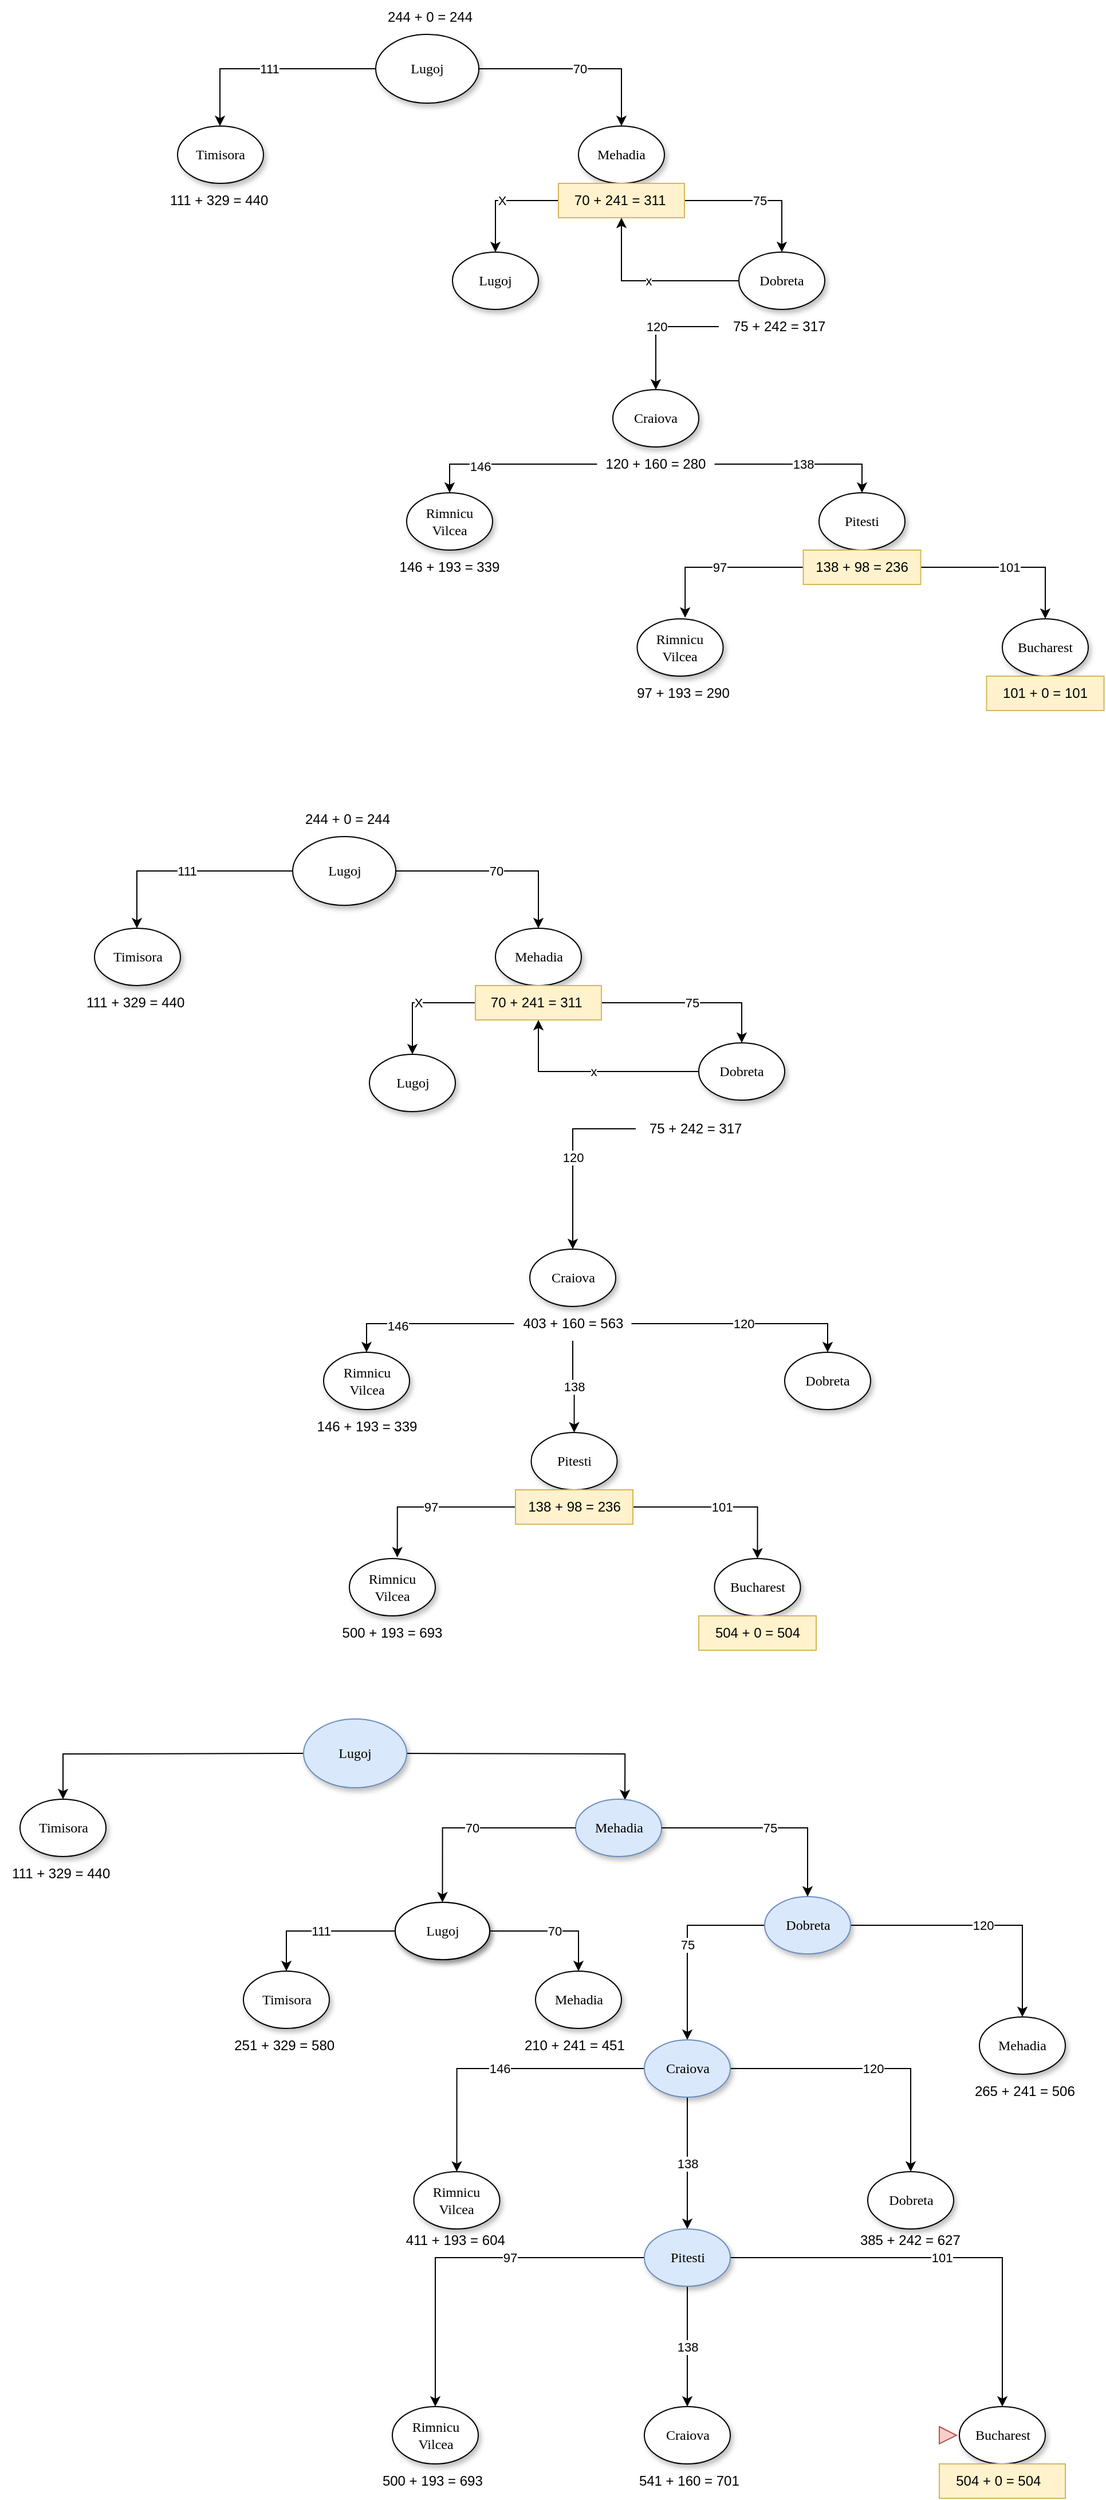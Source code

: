 <mxfile version="21.3.0" type="github">
  <diagram name="Page-1" id="42789a77-a242-8287-6e28-9cd8cfd52e62">
    <mxGraphModel dx="1143" dy="1520" grid="1" gridSize="10" guides="1" tooltips="1" connect="1" arrows="1" fold="1" page="1" pageScale="1" pageWidth="1100" pageHeight="850" background="none" math="0" shadow="0">
      <root>
        <mxCell id="0" />
        <mxCell id="1" parent="0" />
        <mxCell id="O-ry_Ej_ra9JanBjyChg-6" value="111" style="edgeStyle=orthogonalEdgeStyle;rounded=0;orthogonalLoop=1;jettySize=auto;html=1;" edge="1" parent="1" source="1ea317790d2ca983-1" target="1ea317790d2ca983-8">
          <mxGeometry relative="1" as="geometry">
            <Array as="points">
              <mxPoint x="367" y="-780" />
            </Array>
          </mxGeometry>
        </mxCell>
        <mxCell id="O-ry_Ej_ra9JanBjyChg-7" value="70" style="edgeStyle=orthogonalEdgeStyle;rounded=0;orthogonalLoop=1;jettySize=auto;html=1;" edge="1" parent="1" source="1ea317790d2ca983-1" target="O-ry_Ej_ra9JanBjyChg-4">
          <mxGeometry relative="1" as="geometry" />
        </mxCell>
        <mxCell id="1ea317790d2ca983-1" value="Lugoj" style="ellipse;whiteSpace=wrap;html=1;rounded=0;shadow=1;comic=0;labelBackgroundColor=none;strokeWidth=1;fontFamily=Verdana;fontSize=12;align=center;" parent="1" vertex="1">
          <mxGeometry x="503" y="-810" width="90" height="60" as="geometry" />
        </mxCell>
        <mxCell id="1ea317790d2ca983-8" value="Timisora" style="ellipse;whiteSpace=wrap;html=1;rounded=0;shadow=1;comic=0;labelBackgroundColor=none;strokeWidth=1;fontFamily=Verdana;fontSize=12;align=center;" parent="1" vertex="1">
          <mxGeometry x="330" y="-730" width="75" height="50" as="geometry" />
        </mxCell>
        <mxCell id="O-ry_Ej_ra9JanBjyChg-2" value="244 + 0 = 244" style="text;html=1;strokeColor=none;fillColor=none;align=center;verticalAlign=middle;whiteSpace=wrap;rounded=0;" vertex="1" parent="1">
          <mxGeometry x="503" y="-840" width="95" height="30" as="geometry" />
        </mxCell>
        <mxCell id="O-ry_Ej_ra9JanBjyChg-4" value="Mehadia" style="ellipse;whiteSpace=wrap;html=1;rounded=0;shadow=1;comic=0;labelBackgroundColor=none;strokeWidth=1;fontFamily=Verdana;fontSize=12;align=center;" vertex="1" parent="1">
          <mxGeometry x="680" y="-730" width="75" height="50" as="geometry" />
        </mxCell>
        <mxCell id="O-ry_Ej_ra9JanBjyChg-10" value="111 + 329 = 440&amp;nbsp;" style="text;html=1;align=center;verticalAlign=middle;whiteSpace=wrap;rounded=0;" vertex="1" parent="1">
          <mxGeometry x="312.5" y="-680" width="110" height="30" as="geometry" />
        </mxCell>
        <mxCell id="O-ry_Ej_ra9JanBjyChg-16" value="X" style="edgeStyle=orthogonalEdgeStyle;rounded=0;orthogonalLoop=1;jettySize=auto;html=1;entryX=0.5;entryY=0;entryDx=0;entryDy=0;" edge="1" parent="1" source="O-ry_Ej_ra9JanBjyChg-11" target="O-ry_Ej_ra9JanBjyChg-14">
          <mxGeometry relative="1" as="geometry" />
        </mxCell>
        <mxCell id="O-ry_Ej_ra9JanBjyChg-18" value="75" style="edgeStyle=orthogonalEdgeStyle;rounded=0;orthogonalLoop=1;jettySize=auto;html=1;" edge="1" parent="1" source="O-ry_Ej_ra9JanBjyChg-11" target="O-ry_Ej_ra9JanBjyChg-17">
          <mxGeometry relative="1" as="geometry" />
        </mxCell>
        <mxCell id="O-ry_Ej_ra9JanBjyChg-11" value="70 + 241 = 311&amp;nbsp;" style="text;html=1;strokeColor=#d6b656;fillColor=#fff2cc;align=center;verticalAlign=middle;whiteSpace=wrap;rounded=0;" vertex="1" parent="1">
          <mxGeometry x="662.5" y="-680" width="110" height="30" as="geometry" />
        </mxCell>
        <mxCell id="O-ry_Ej_ra9JanBjyChg-14" value="Lugoj" style="ellipse;whiteSpace=wrap;html=1;rounded=0;shadow=1;comic=0;labelBackgroundColor=none;strokeWidth=1;fontFamily=Verdana;fontSize=12;align=center;" vertex="1" parent="1">
          <mxGeometry x="570" y="-620" width="75" height="50" as="geometry" />
        </mxCell>
        <mxCell id="O-ry_Ej_ra9JanBjyChg-27" value="x" style="edgeStyle=orthogonalEdgeStyle;rounded=0;orthogonalLoop=1;jettySize=auto;html=1;entryX=0.5;entryY=1;entryDx=0;entryDy=0;" edge="1" parent="1" source="O-ry_Ej_ra9JanBjyChg-17" target="O-ry_Ej_ra9JanBjyChg-11">
          <mxGeometry relative="1" as="geometry" />
        </mxCell>
        <mxCell id="O-ry_Ej_ra9JanBjyChg-17" value="Dobreta" style="ellipse;whiteSpace=wrap;html=1;rounded=0;shadow=1;comic=0;labelBackgroundColor=none;strokeWidth=1;fontFamily=Verdana;fontSize=12;align=center;" vertex="1" parent="1">
          <mxGeometry x="820" y="-620" width="75" height="50" as="geometry" />
        </mxCell>
        <mxCell id="O-ry_Ej_ra9JanBjyChg-21" value="120" style="edgeStyle=orthogonalEdgeStyle;rounded=0;orthogonalLoop=1;jettySize=auto;html=1;entryX=0.5;entryY=0;entryDx=0;entryDy=0;" edge="1" parent="1" source="O-ry_Ej_ra9JanBjyChg-19" target="O-ry_Ej_ra9JanBjyChg-20">
          <mxGeometry relative="1" as="geometry" />
        </mxCell>
        <mxCell id="O-ry_Ej_ra9JanBjyChg-19" value="75 + 242 = 317&amp;nbsp;" style="text;html=1;align=center;verticalAlign=middle;whiteSpace=wrap;rounded=0;" vertex="1" parent="1">
          <mxGeometry x="802.5" y="-570" width="107.5" height="30" as="geometry" />
        </mxCell>
        <mxCell id="O-ry_Ej_ra9JanBjyChg-20" value="Craiova" style="ellipse;whiteSpace=wrap;html=1;rounded=0;shadow=1;comic=0;labelBackgroundColor=none;strokeWidth=1;fontFamily=Verdana;fontSize=12;align=center;" vertex="1" parent="1">
          <mxGeometry x="710" y="-500" width="75" height="50" as="geometry" />
        </mxCell>
        <mxCell id="O-ry_Ej_ra9JanBjyChg-25" style="edgeStyle=orthogonalEdgeStyle;rounded=0;orthogonalLoop=1;jettySize=auto;html=1;" edge="1" parent="1" source="O-ry_Ej_ra9JanBjyChg-22" target="O-ry_Ej_ra9JanBjyChg-23">
          <mxGeometry relative="1" as="geometry" />
        </mxCell>
        <mxCell id="O-ry_Ej_ra9JanBjyChg-29" value="146" style="edgeLabel;html=1;align=center;verticalAlign=middle;resizable=0;points=[];" vertex="1" connectable="0" parent="O-ry_Ej_ra9JanBjyChg-25">
          <mxGeometry x="0.334" y="2" relative="1" as="geometry">
            <mxPoint as="offset" />
          </mxGeometry>
        </mxCell>
        <mxCell id="O-ry_Ej_ra9JanBjyChg-26" value="138" style="edgeStyle=orthogonalEdgeStyle;rounded=0;orthogonalLoop=1;jettySize=auto;html=1;entryX=0.5;entryY=0;entryDx=0;entryDy=0;" edge="1" parent="1" source="O-ry_Ej_ra9JanBjyChg-22" target="O-ry_Ej_ra9JanBjyChg-24">
          <mxGeometry relative="1" as="geometry" />
        </mxCell>
        <mxCell id="O-ry_Ej_ra9JanBjyChg-22" value="120 + 160 = 280" style="text;html=1;strokeColor=none;fillColor=none;align=center;verticalAlign=middle;whiteSpace=wrap;rounded=0;" vertex="1" parent="1">
          <mxGeometry x="696.25" y="-450" width="102.5" height="30" as="geometry" />
        </mxCell>
        <mxCell id="O-ry_Ej_ra9JanBjyChg-23" value="Rimnicu Vilcea" style="ellipse;whiteSpace=wrap;html=1;rounded=0;shadow=1;comic=0;labelBackgroundColor=none;strokeWidth=1;fontFamily=Verdana;fontSize=12;align=center;" vertex="1" parent="1">
          <mxGeometry x="530" y="-410" width="75" height="50" as="geometry" />
        </mxCell>
        <mxCell id="O-ry_Ej_ra9JanBjyChg-24" value="Pitesti" style="ellipse;whiteSpace=wrap;html=1;rounded=0;shadow=1;comic=0;labelBackgroundColor=none;strokeWidth=1;fontFamily=Verdana;fontSize=12;align=center;" vertex="1" parent="1">
          <mxGeometry x="890" y="-410" width="75" height="50" as="geometry" />
        </mxCell>
        <mxCell id="O-ry_Ej_ra9JanBjyChg-28" value="146 + 193 = 339" style="text;html=1;strokeColor=none;fillColor=none;align=center;verticalAlign=middle;whiteSpace=wrap;rounded=0;" vertex="1" parent="1">
          <mxGeometry x="516.25" y="-360" width="102.5" height="30" as="geometry" />
        </mxCell>
        <mxCell id="O-ry_Ej_ra9JanBjyChg-33" value="97" style="edgeStyle=orthogonalEdgeStyle;rounded=0;orthogonalLoop=1;jettySize=auto;html=1;entryX=0.558;entryY=-0.02;entryDx=0;entryDy=0;entryPerimeter=0;" edge="1" parent="1" source="O-ry_Ej_ra9JanBjyChg-30" target="O-ry_Ej_ra9JanBjyChg-31">
          <mxGeometry relative="1" as="geometry" />
        </mxCell>
        <mxCell id="O-ry_Ej_ra9JanBjyChg-34" value="101" style="edgeStyle=orthogonalEdgeStyle;rounded=0;orthogonalLoop=1;jettySize=auto;html=1;entryX=0.5;entryY=0;entryDx=0;entryDy=0;" edge="1" parent="1" source="O-ry_Ej_ra9JanBjyChg-30" target="O-ry_Ej_ra9JanBjyChg-32">
          <mxGeometry relative="1" as="geometry" />
        </mxCell>
        <mxCell id="O-ry_Ej_ra9JanBjyChg-30" value="138 + 98 = 236" style="text;html=1;strokeColor=#d6b656;fillColor=#fff2cc;align=center;verticalAlign=middle;whiteSpace=wrap;rounded=0;" vertex="1" parent="1">
          <mxGeometry x="876.25" y="-360" width="102.5" height="30" as="geometry" />
        </mxCell>
        <mxCell id="O-ry_Ej_ra9JanBjyChg-31" value="Rimnicu Vilcea" style="ellipse;whiteSpace=wrap;html=1;rounded=0;shadow=1;comic=0;labelBackgroundColor=none;strokeWidth=1;fontFamily=Verdana;fontSize=12;align=center;" vertex="1" parent="1">
          <mxGeometry x="731.25" y="-300" width="75" height="50" as="geometry" />
        </mxCell>
        <mxCell id="O-ry_Ej_ra9JanBjyChg-32" value="Bucharest" style="ellipse;whiteSpace=wrap;html=1;rounded=0;shadow=1;comic=0;labelBackgroundColor=none;strokeWidth=1;fontFamily=Verdana;fontSize=12;align=center;" vertex="1" parent="1">
          <mxGeometry x="1050" y="-300" width="75" height="50" as="geometry" />
        </mxCell>
        <mxCell id="O-ry_Ej_ra9JanBjyChg-35" value="97 + 193 = 290" style="text;html=1;strokeColor=none;fillColor=none;align=center;verticalAlign=middle;whiteSpace=wrap;rounded=0;" vertex="1" parent="1">
          <mxGeometry x="720" y="-250" width="102.5" height="30" as="geometry" />
        </mxCell>
        <mxCell id="O-ry_Ej_ra9JanBjyChg-36" value="101 + 0 = 101" style="text;html=1;strokeColor=#d6b656;fillColor=#fff2cc;align=center;verticalAlign=middle;whiteSpace=wrap;rounded=0;" vertex="1" parent="1">
          <mxGeometry x="1036.25" y="-250" width="102.5" height="30" as="geometry" />
        </mxCell>
        <mxCell id="O-ry_Ej_ra9JanBjyChg-38" value="111" style="edgeStyle=orthogonalEdgeStyle;rounded=0;orthogonalLoop=1;jettySize=auto;html=1;" edge="1" parent="1" source="O-ry_Ej_ra9JanBjyChg-40" target="O-ry_Ej_ra9JanBjyChg-41">
          <mxGeometry relative="1" as="geometry">
            <Array as="points">
              <mxPoint x="294.5" y="-80" />
            </Array>
          </mxGeometry>
        </mxCell>
        <mxCell id="O-ry_Ej_ra9JanBjyChg-39" value="70" style="edgeStyle=orthogonalEdgeStyle;rounded=0;orthogonalLoop=1;jettySize=auto;html=1;" edge="1" parent="1" source="O-ry_Ej_ra9JanBjyChg-40" target="O-ry_Ej_ra9JanBjyChg-43">
          <mxGeometry relative="1" as="geometry" />
        </mxCell>
        <mxCell id="O-ry_Ej_ra9JanBjyChg-40" value="Lugoj" style="ellipse;whiteSpace=wrap;html=1;rounded=0;shadow=1;comic=0;labelBackgroundColor=none;strokeWidth=1;fontFamily=Verdana;fontSize=12;align=center;" vertex="1" parent="1">
          <mxGeometry x="430.5" y="-110" width="90" height="60" as="geometry" />
        </mxCell>
        <mxCell id="O-ry_Ej_ra9JanBjyChg-41" value="Timisora" style="ellipse;whiteSpace=wrap;html=1;rounded=0;shadow=1;comic=0;labelBackgroundColor=none;strokeWidth=1;fontFamily=Verdana;fontSize=12;align=center;" vertex="1" parent="1">
          <mxGeometry x="257.5" y="-30" width="75" height="50" as="geometry" />
        </mxCell>
        <mxCell id="O-ry_Ej_ra9JanBjyChg-42" value="244 + 0 = 244" style="text;html=1;strokeColor=none;fillColor=none;align=center;verticalAlign=middle;whiteSpace=wrap;rounded=0;" vertex="1" parent="1">
          <mxGeometry x="430.5" y="-140" width="95" height="30" as="geometry" />
        </mxCell>
        <mxCell id="O-ry_Ej_ra9JanBjyChg-43" value="Mehadia" style="ellipse;whiteSpace=wrap;html=1;rounded=0;shadow=1;comic=0;labelBackgroundColor=none;strokeWidth=1;fontFamily=Verdana;fontSize=12;align=center;" vertex="1" parent="1">
          <mxGeometry x="607.5" y="-30" width="75" height="50" as="geometry" />
        </mxCell>
        <mxCell id="O-ry_Ej_ra9JanBjyChg-44" value="111 + 329 = 440&amp;nbsp;" style="text;html=1;align=center;verticalAlign=middle;whiteSpace=wrap;rounded=0;" vertex="1" parent="1">
          <mxGeometry x="240" y="20" width="110" height="30" as="geometry" />
        </mxCell>
        <mxCell id="O-ry_Ej_ra9JanBjyChg-45" value="X" style="edgeStyle=orthogonalEdgeStyle;rounded=0;orthogonalLoop=1;jettySize=auto;html=1;entryX=0.5;entryY=0;entryDx=0;entryDy=0;" edge="1" parent="1" source="O-ry_Ej_ra9JanBjyChg-47" target="O-ry_Ej_ra9JanBjyChg-48">
          <mxGeometry relative="1" as="geometry" />
        </mxCell>
        <mxCell id="O-ry_Ej_ra9JanBjyChg-46" value="75" style="edgeStyle=orthogonalEdgeStyle;rounded=0;orthogonalLoop=1;jettySize=auto;html=1;" edge="1" parent="1" source="O-ry_Ej_ra9JanBjyChg-47" target="O-ry_Ej_ra9JanBjyChg-50">
          <mxGeometry relative="1" as="geometry" />
        </mxCell>
        <mxCell id="O-ry_Ej_ra9JanBjyChg-47" value="70 + 241 = 311&amp;nbsp;" style="text;html=1;strokeColor=#d6b656;fillColor=#fff2cc;align=center;verticalAlign=middle;whiteSpace=wrap;rounded=0;" vertex="1" parent="1">
          <mxGeometry x="590" y="20" width="110" height="30" as="geometry" />
        </mxCell>
        <mxCell id="O-ry_Ej_ra9JanBjyChg-48" value="Lugoj" style="ellipse;whiteSpace=wrap;html=1;rounded=0;shadow=1;comic=0;labelBackgroundColor=none;strokeWidth=1;fontFamily=Verdana;fontSize=12;align=center;" vertex="1" parent="1">
          <mxGeometry x="497.5" y="80" width="75" height="50" as="geometry" />
        </mxCell>
        <mxCell id="O-ry_Ej_ra9JanBjyChg-49" value="x" style="edgeStyle=orthogonalEdgeStyle;rounded=0;orthogonalLoop=1;jettySize=auto;html=1;entryX=0.5;entryY=1;entryDx=0;entryDy=0;" edge="1" parent="1" source="O-ry_Ej_ra9JanBjyChg-50" target="O-ry_Ej_ra9JanBjyChg-47">
          <mxGeometry relative="1" as="geometry" />
        </mxCell>
        <mxCell id="O-ry_Ej_ra9JanBjyChg-50" value="Dobreta" style="ellipse;whiteSpace=wrap;html=1;rounded=0;shadow=1;comic=0;labelBackgroundColor=none;strokeWidth=1;fontFamily=Verdana;fontSize=12;align=center;" vertex="1" parent="1">
          <mxGeometry x="785" y="70" width="75" height="50" as="geometry" />
        </mxCell>
        <mxCell id="O-ry_Ej_ra9JanBjyChg-51" value="120" style="edgeStyle=orthogonalEdgeStyle;rounded=0;orthogonalLoop=1;jettySize=auto;html=1;entryX=0.5;entryY=0;entryDx=0;entryDy=0;" edge="1" parent="1" source="O-ry_Ej_ra9JanBjyChg-52" target="O-ry_Ej_ra9JanBjyChg-53">
          <mxGeometry relative="1" as="geometry" />
        </mxCell>
        <mxCell id="O-ry_Ej_ra9JanBjyChg-52" value="75 + 242 = 317&amp;nbsp;" style="text;html=1;align=center;verticalAlign=middle;whiteSpace=wrap;rounded=0;" vertex="1" parent="1">
          <mxGeometry x="730" y="130" width="107.5" height="30" as="geometry" />
        </mxCell>
        <mxCell id="O-ry_Ej_ra9JanBjyChg-53" value="Craiova" style="ellipse;whiteSpace=wrap;html=1;rounded=0;shadow=1;comic=0;labelBackgroundColor=none;strokeWidth=1;fontFamily=Verdana;fontSize=12;align=center;" vertex="1" parent="1">
          <mxGeometry x="637.5" y="250" width="75" height="50" as="geometry" />
        </mxCell>
        <mxCell id="O-ry_Ej_ra9JanBjyChg-54" style="edgeStyle=orthogonalEdgeStyle;rounded=0;orthogonalLoop=1;jettySize=auto;html=1;" edge="1" parent="1" source="O-ry_Ej_ra9JanBjyChg-57" target="O-ry_Ej_ra9JanBjyChg-58">
          <mxGeometry relative="1" as="geometry" />
        </mxCell>
        <mxCell id="O-ry_Ej_ra9JanBjyChg-55" value="146" style="edgeLabel;html=1;align=center;verticalAlign=middle;resizable=0;points=[];" vertex="1" connectable="0" parent="O-ry_Ej_ra9JanBjyChg-54">
          <mxGeometry x="0.334" y="2" relative="1" as="geometry">
            <mxPoint as="offset" />
          </mxGeometry>
        </mxCell>
        <mxCell id="O-ry_Ej_ra9JanBjyChg-56" value="138" style="edgeStyle=orthogonalEdgeStyle;rounded=0;orthogonalLoop=1;jettySize=auto;html=1;entryX=0.5;entryY=0;entryDx=0;entryDy=0;exitX=0.5;exitY=1;exitDx=0;exitDy=0;" edge="1" parent="1" source="O-ry_Ej_ra9JanBjyChg-57" target="O-ry_Ej_ra9JanBjyChg-59">
          <mxGeometry relative="1" as="geometry" />
        </mxCell>
        <mxCell id="O-ry_Ej_ra9JanBjyChg-69" value="120" style="edgeStyle=orthogonalEdgeStyle;rounded=0;orthogonalLoop=1;jettySize=auto;html=1;entryX=0.5;entryY=0;entryDx=0;entryDy=0;" edge="1" parent="1" source="O-ry_Ej_ra9JanBjyChg-57" target="O-ry_Ej_ra9JanBjyChg-68">
          <mxGeometry relative="1" as="geometry" />
        </mxCell>
        <mxCell id="O-ry_Ej_ra9JanBjyChg-57" value="403 + 160 = 563" style="text;html=1;strokeColor=none;fillColor=none;align=center;verticalAlign=middle;whiteSpace=wrap;rounded=0;" vertex="1" parent="1">
          <mxGeometry x="623.75" y="300" width="102.5" height="30" as="geometry" />
        </mxCell>
        <mxCell id="O-ry_Ej_ra9JanBjyChg-58" value="Rimnicu Vilcea" style="ellipse;whiteSpace=wrap;html=1;rounded=0;shadow=1;comic=0;labelBackgroundColor=none;strokeWidth=1;fontFamily=Verdana;fontSize=12;align=center;" vertex="1" parent="1">
          <mxGeometry x="457.5" y="340" width="75" height="50" as="geometry" />
        </mxCell>
        <mxCell id="O-ry_Ej_ra9JanBjyChg-59" value="Pitesti" style="ellipse;whiteSpace=wrap;html=1;rounded=0;shadow=1;comic=0;labelBackgroundColor=none;strokeWidth=1;fontFamily=Verdana;fontSize=12;align=center;" vertex="1" parent="1">
          <mxGeometry x="638.75" y="410" width="75" height="50" as="geometry" />
        </mxCell>
        <mxCell id="O-ry_Ej_ra9JanBjyChg-60" value="146 + 193 = 339" style="text;html=1;strokeColor=none;fillColor=none;align=center;verticalAlign=middle;whiteSpace=wrap;rounded=0;" vertex="1" parent="1">
          <mxGeometry x="443.75" y="390" width="102.5" height="30" as="geometry" />
        </mxCell>
        <mxCell id="O-ry_Ej_ra9JanBjyChg-61" value="97" style="edgeStyle=orthogonalEdgeStyle;rounded=0;orthogonalLoop=1;jettySize=auto;html=1;entryX=0.558;entryY=-0.02;entryDx=0;entryDy=0;entryPerimeter=0;" edge="1" parent="1" source="O-ry_Ej_ra9JanBjyChg-63" target="O-ry_Ej_ra9JanBjyChg-64">
          <mxGeometry x="0.005" relative="1" as="geometry">
            <mxPoint as="offset" />
          </mxGeometry>
        </mxCell>
        <mxCell id="O-ry_Ej_ra9JanBjyChg-62" value="101" style="edgeStyle=orthogonalEdgeStyle;rounded=0;orthogonalLoop=1;jettySize=auto;html=1;entryX=0.5;entryY=0;entryDx=0;entryDy=0;" edge="1" parent="1" source="O-ry_Ej_ra9JanBjyChg-63" target="O-ry_Ej_ra9JanBjyChg-65">
          <mxGeometry relative="1" as="geometry" />
        </mxCell>
        <mxCell id="O-ry_Ej_ra9JanBjyChg-63" value="138 + 98 = 236" style="text;html=1;strokeColor=#d6b656;fillColor=#fff2cc;align=center;verticalAlign=middle;whiteSpace=wrap;rounded=0;" vertex="1" parent="1">
          <mxGeometry x="625" y="460" width="102.5" height="30" as="geometry" />
        </mxCell>
        <mxCell id="O-ry_Ej_ra9JanBjyChg-64" value="Rimnicu Vilcea" style="ellipse;whiteSpace=wrap;html=1;rounded=0;shadow=1;comic=0;labelBackgroundColor=none;strokeWidth=1;fontFamily=Verdana;fontSize=12;align=center;" vertex="1" parent="1">
          <mxGeometry x="480" y="520" width="75" height="50" as="geometry" />
        </mxCell>
        <mxCell id="O-ry_Ej_ra9JanBjyChg-65" value="Bucharest" style="ellipse;whiteSpace=wrap;html=1;rounded=0;shadow=1;comic=0;labelBackgroundColor=none;strokeWidth=1;fontFamily=Verdana;fontSize=12;align=center;" vertex="1" parent="1">
          <mxGeometry x="798.75" y="520" width="75" height="50" as="geometry" />
        </mxCell>
        <mxCell id="O-ry_Ej_ra9JanBjyChg-66" value="500 + 193 = 693" style="text;html=1;strokeColor=none;fillColor=none;align=center;verticalAlign=middle;whiteSpace=wrap;rounded=0;" vertex="1" parent="1">
          <mxGeometry x="466.25" y="570" width="102.5" height="30" as="geometry" />
        </mxCell>
        <mxCell id="O-ry_Ej_ra9JanBjyChg-67" value="504 + 0 = 504" style="text;html=1;strokeColor=#d6b656;fillColor=#fff2cc;align=center;verticalAlign=middle;whiteSpace=wrap;rounded=0;" vertex="1" parent="1">
          <mxGeometry x="785" y="570" width="102.5" height="30" as="geometry" />
        </mxCell>
        <mxCell id="O-ry_Ej_ra9JanBjyChg-68" value="Dobreta" style="ellipse;whiteSpace=wrap;html=1;rounded=0;shadow=1;comic=0;labelBackgroundColor=none;strokeWidth=1;fontFamily=Verdana;fontSize=12;align=center;" vertex="1" parent="1">
          <mxGeometry x="860" y="340" width="75" height="50" as="geometry" />
        </mxCell>
        <mxCell id="O-ry_Ej_ra9JanBjyChg-70" style="edgeStyle=orthogonalEdgeStyle;rounded=0;orthogonalLoop=1;jettySize=auto;html=1;entryX=0.574;entryY=0.014;entryDx=0;entryDy=0;entryPerimeter=0;exitX=1;exitY=0.5;exitDx=0;exitDy=0;" edge="1" parent="1" target="O-ry_Ej_ra9JanBjyChg-72">
          <mxGeometry relative="1" as="geometry">
            <mxPoint x="525.5" y="690" as="sourcePoint" />
          </mxGeometry>
        </mxCell>
        <mxCell id="O-ry_Ej_ra9JanBjyChg-71" style="edgeStyle=orthogonalEdgeStyle;rounded=0;orthogonalLoop=1;jettySize=auto;html=1;entryX=0.5;entryY=0;entryDx=0;entryDy=0;" edge="1" parent="1" target="O-ry_Ej_ra9JanBjyChg-73">
          <mxGeometry relative="1" as="geometry">
            <mxPoint x="442.5" y="690" as="sourcePoint" />
          </mxGeometry>
        </mxCell>
        <mxCell id="O-ry_Ej_ra9JanBjyChg-72" value="Mehadia" style="ellipse;whiteSpace=wrap;html=1;rounded=0;shadow=1;comic=0;labelBackgroundColor=none;strokeWidth=1;fontFamily=Verdana;fontSize=12;align=center;fillColor=#dae8fc;strokeColor=#6c8ebf;" vertex="1" parent="1">
          <mxGeometry x="677.5" y="730" width="75" height="50" as="geometry" />
        </mxCell>
        <mxCell id="O-ry_Ej_ra9JanBjyChg-73" value="Timisora" style="ellipse;whiteSpace=wrap;html=1;rounded=0;shadow=1;comic=0;labelBackgroundColor=none;strokeWidth=1;fontFamily=Verdana;fontSize=12;align=center;" vertex="1" parent="1">
          <mxGeometry x="192.5" y="730" width="75" height="50" as="geometry" />
        </mxCell>
        <mxCell id="O-ry_Ej_ra9JanBjyChg-74" value="Lugoj" style="ellipse;whiteSpace=wrap;html=1;rounded=0;shadow=1;comic=0;labelBackgroundColor=none;strokeWidth=1;fontFamily=Verdana;fontSize=12;align=center;" vertex="1" parent="1">
          <mxGeometry x="520" y="820" width="82.5" height="50" as="geometry" />
        </mxCell>
        <mxCell id="O-ry_Ej_ra9JanBjyChg-75" value="75" style="edgeStyle=orthogonalEdgeStyle;rounded=0;orthogonalLoop=1;jettySize=auto;html=1;entryX=0.5;entryY=0;entryDx=0;entryDy=0;" edge="1" parent="1" source="O-ry_Ej_ra9JanBjyChg-77" target="O-ry_Ej_ra9JanBjyChg-89">
          <mxGeometry relative="1" as="geometry" />
        </mxCell>
        <mxCell id="O-ry_Ej_ra9JanBjyChg-76" value="120" style="edgeStyle=orthogonalEdgeStyle;rounded=0;orthogonalLoop=1;jettySize=auto;html=1;entryX=0.5;entryY=0;entryDx=0;entryDy=0;" edge="1" parent="1" source="O-ry_Ej_ra9JanBjyChg-77" target="O-ry_Ej_ra9JanBjyChg-90">
          <mxGeometry relative="1" as="geometry" />
        </mxCell>
        <mxCell id="O-ry_Ej_ra9JanBjyChg-77" value="Dobreta" style="ellipse;whiteSpace=wrap;html=1;rounded=0;shadow=1;comic=0;labelBackgroundColor=none;strokeWidth=1;fontFamily=Verdana;fontSize=12;align=center;fillColor=#dae8fc;strokeColor=#6c8ebf;" vertex="1" parent="1">
          <mxGeometry x="842.5" y="815" width="75" height="50" as="geometry" />
        </mxCell>
        <mxCell id="O-ry_Ej_ra9JanBjyChg-78" value="70" style="edgeStyle=orthogonalEdgeStyle;rounded=0;orthogonalLoop=1;jettySize=auto;html=1;entryX=0.5;entryY=0;entryDx=0;entryDy=0;" edge="1" parent="1" source="O-ry_Ej_ra9JanBjyChg-72" target="O-ry_Ej_ra9JanBjyChg-74">
          <mxGeometry relative="1" as="geometry" />
        </mxCell>
        <mxCell id="O-ry_Ej_ra9JanBjyChg-79" value="75" style="edgeStyle=orthogonalEdgeStyle;rounded=0;orthogonalLoop=1;jettySize=auto;html=1;entryX=0.5;entryY=0;entryDx=0;entryDy=0;" edge="1" parent="1" source="O-ry_Ej_ra9JanBjyChg-72" target="O-ry_Ej_ra9JanBjyChg-77">
          <mxGeometry relative="1" as="geometry" />
        </mxCell>
        <mxCell id="O-ry_Ej_ra9JanBjyChg-80" value="111" style="edgeStyle=orthogonalEdgeStyle;rounded=0;orthogonalLoop=1;jettySize=auto;html=1;entryX=0.5;entryY=0;entryDx=0;entryDy=0;" edge="1" parent="1" source="O-ry_Ej_ra9JanBjyChg-82" target="O-ry_Ej_ra9JanBjyChg-84">
          <mxGeometry relative="1" as="geometry" />
        </mxCell>
        <mxCell id="O-ry_Ej_ra9JanBjyChg-81" value="70" style="edgeStyle=orthogonalEdgeStyle;rounded=0;orthogonalLoop=1;jettySize=auto;html=1;entryX=0.5;entryY=0;entryDx=0;entryDy=0;" edge="1" parent="1" source="O-ry_Ej_ra9JanBjyChg-82" target="O-ry_Ej_ra9JanBjyChg-85">
          <mxGeometry relative="1" as="geometry" />
        </mxCell>
        <mxCell id="O-ry_Ej_ra9JanBjyChg-82" value="Lugoj" style="ellipse;whiteSpace=wrap;html=1;rounded=0;shadow=1;comic=0;labelBackgroundColor=none;strokeWidth=1;fontFamily=Verdana;fontSize=12;align=center;" vertex="1" parent="1">
          <mxGeometry x="520" y="820" width="82.5" height="50" as="geometry" />
        </mxCell>
        <mxCell id="O-ry_Ej_ra9JanBjyChg-83" value="Lugoj" style="ellipse;whiteSpace=wrap;html=1;rounded=0;shadow=1;comic=0;labelBackgroundColor=none;strokeWidth=1;fontFamily=Verdana;fontSize=12;align=center;fillColor=#dae8fc;strokeColor=#6c8ebf;" vertex="1" parent="1">
          <mxGeometry x="440" y="660" width="90" height="60" as="geometry" />
        </mxCell>
        <mxCell id="O-ry_Ej_ra9JanBjyChg-84" value="Timisora" style="ellipse;whiteSpace=wrap;html=1;rounded=0;shadow=1;comic=0;labelBackgroundColor=none;strokeWidth=1;fontFamily=Verdana;fontSize=12;align=center;" vertex="1" parent="1">
          <mxGeometry x="387.5" y="880" width="75" height="50" as="geometry" />
        </mxCell>
        <mxCell id="O-ry_Ej_ra9JanBjyChg-85" value="Mehadia" style="ellipse;whiteSpace=wrap;html=1;rounded=0;shadow=1;comic=0;labelBackgroundColor=none;strokeWidth=1;fontFamily=Verdana;fontSize=12;align=center;" vertex="1" parent="1">
          <mxGeometry x="642.5" y="880" width="75" height="50" as="geometry" />
        </mxCell>
        <mxCell id="O-ry_Ej_ra9JanBjyChg-86" value="120" style="edgeStyle=orthogonalEdgeStyle;rounded=0;orthogonalLoop=1;jettySize=auto;html=1;" edge="1" parent="1" source="O-ry_Ej_ra9JanBjyChg-89" target="O-ry_Ej_ra9JanBjyChg-96">
          <mxGeometry relative="1" as="geometry" />
        </mxCell>
        <mxCell id="O-ry_Ej_ra9JanBjyChg-87" value="138" style="edgeStyle=orthogonalEdgeStyle;rounded=0;orthogonalLoop=1;jettySize=auto;html=1;" edge="1" parent="1" source="O-ry_Ej_ra9JanBjyChg-89" target="O-ry_Ej_ra9JanBjyChg-95">
          <mxGeometry relative="1" as="geometry" />
        </mxCell>
        <mxCell id="O-ry_Ej_ra9JanBjyChg-88" value="146" style="edgeStyle=orthogonalEdgeStyle;rounded=0;orthogonalLoop=1;jettySize=auto;html=1;entryX=0.5;entryY=0;entryDx=0;entryDy=0;" edge="1" parent="1" source="O-ry_Ej_ra9JanBjyChg-89" target="O-ry_Ej_ra9JanBjyChg-91">
          <mxGeometry relative="1" as="geometry" />
        </mxCell>
        <mxCell id="O-ry_Ej_ra9JanBjyChg-89" value="Craiova" style="ellipse;whiteSpace=wrap;html=1;rounded=0;shadow=1;comic=0;labelBackgroundColor=none;strokeWidth=1;fontFamily=Verdana;fontSize=12;align=center;fillColor=#dae8fc;strokeColor=#6c8ebf;" vertex="1" parent="1">
          <mxGeometry x="737.5" y="940" width="75" height="50" as="geometry" />
        </mxCell>
        <mxCell id="O-ry_Ej_ra9JanBjyChg-90" value="Mehadia" style="ellipse;whiteSpace=wrap;html=1;rounded=0;shadow=1;comic=0;labelBackgroundColor=none;strokeWidth=1;fontFamily=Verdana;fontSize=12;align=center;" vertex="1" parent="1">
          <mxGeometry x="1030" y="920" width="75" height="50" as="geometry" />
        </mxCell>
        <mxCell id="O-ry_Ej_ra9JanBjyChg-91" value="Rimnicu Vilcea" style="ellipse;whiteSpace=wrap;html=1;rounded=0;shadow=1;comic=0;labelBackgroundColor=none;strokeWidth=1;fontFamily=Verdana;fontSize=12;align=center;" vertex="1" parent="1">
          <mxGeometry x="536.25" y="1055" width="75" height="50" as="geometry" />
        </mxCell>
        <mxCell id="O-ry_Ej_ra9JanBjyChg-92" value="138" style="edgeStyle=orthogonalEdgeStyle;rounded=0;orthogonalLoop=1;jettySize=auto;html=1;entryX=0.5;entryY=0;entryDx=0;entryDy=0;" edge="1" parent="1" source="O-ry_Ej_ra9JanBjyChg-95" target="O-ry_Ej_ra9JanBjyChg-98">
          <mxGeometry relative="1" as="geometry" />
        </mxCell>
        <mxCell id="O-ry_Ej_ra9JanBjyChg-93" value="101" style="edgeStyle=orthogonalEdgeStyle;rounded=0;orthogonalLoop=1;jettySize=auto;html=1;entryX=0.5;entryY=0;entryDx=0;entryDy=0;" edge="1" parent="1" source="O-ry_Ej_ra9JanBjyChg-95" target="O-ry_Ej_ra9JanBjyChg-99">
          <mxGeometry relative="1" as="geometry" />
        </mxCell>
        <mxCell id="O-ry_Ej_ra9JanBjyChg-94" value="97" style="edgeStyle=orthogonalEdgeStyle;rounded=0;orthogonalLoop=1;jettySize=auto;html=1;entryX=0.5;entryY=0;entryDx=0;entryDy=0;" edge="1" parent="1" source="O-ry_Ej_ra9JanBjyChg-95" target="O-ry_Ej_ra9JanBjyChg-97">
          <mxGeometry x="-0.248" relative="1" as="geometry">
            <mxPoint as="offset" />
          </mxGeometry>
        </mxCell>
        <mxCell id="O-ry_Ej_ra9JanBjyChg-95" value="Pitesti" style="ellipse;whiteSpace=wrap;html=1;rounded=0;shadow=1;comic=0;labelBackgroundColor=none;strokeWidth=1;fontFamily=Verdana;fontSize=12;align=center;fillColor=#dae8fc;strokeColor=#6c8ebf;" vertex="1" parent="1">
          <mxGeometry x="737.5" y="1105" width="75" height="50" as="geometry" />
        </mxCell>
        <mxCell id="O-ry_Ej_ra9JanBjyChg-96" value="Dobreta" style="ellipse;whiteSpace=wrap;html=1;rounded=0;shadow=1;comic=0;labelBackgroundColor=none;strokeWidth=1;fontFamily=Verdana;fontSize=12;align=center;" vertex="1" parent="1">
          <mxGeometry x="932.5" y="1055" width="75" height="50" as="geometry" />
        </mxCell>
        <mxCell id="O-ry_Ej_ra9JanBjyChg-97" value="Rimnicu Vilcea" style="ellipse;whiteSpace=wrap;html=1;rounded=0;shadow=1;comic=0;labelBackgroundColor=none;strokeWidth=1;fontFamily=Verdana;fontSize=12;align=center;" vertex="1" parent="1">
          <mxGeometry x="517.5" y="1260" width="75" height="50" as="geometry" />
        </mxCell>
        <mxCell id="O-ry_Ej_ra9JanBjyChg-98" value="Craiova" style="ellipse;whiteSpace=wrap;html=1;rounded=0;shadow=1;comic=0;labelBackgroundColor=none;strokeWidth=1;fontFamily=Verdana;fontSize=12;align=center;" vertex="1" parent="1">
          <mxGeometry x="737.5" y="1260" width="75" height="50" as="geometry" />
        </mxCell>
        <mxCell id="O-ry_Ej_ra9JanBjyChg-99" value="Bucharest" style="ellipse;whiteSpace=wrap;html=1;rounded=0;shadow=1;comic=0;labelBackgroundColor=none;strokeWidth=1;fontFamily=Verdana;fontSize=12;align=center;" vertex="1" parent="1">
          <mxGeometry x="1012.5" y="1260" width="75" height="50" as="geometry" />
        </mxCell>
        <mxCell id="O-ry_Ej_ra9JanBjyChg-100" value="500 + 193 = 693&amp;nbsp;&amp;nbsp;" style="text;html=1;align=center;verticalAlign=middle;whiteSpace=wrap;rounded=0;" vertex="1" parent="1">
          <mxGeometry x="501.25" y="1310" width="110" height="30" as="geometry" />
        </mxCell>
        <mxCell id="O-ry_Ej_ra9JanBjyChg-101" value="541 + 160 = 701&amp;nbsp;&amp;nbsp;" style="text;html=1;align=center;verticalAlign=middle;whiteSpace=wrap;rounded=0;" vertex="1" parent="1">
          <mxGeometry x="725" y="1310" width="110" height="30" as="geometry" />
        </mxCell>
        <mxCell id="O-ry_Ej_ra9JanBjyChg-102" value="504 + 0 = 504&amp;nbsp;&amp;nbsp;" style="text;html=1;align=center;verticalAlign=middle;whiteSpace=wrap;rounded=0;fillColor=#fff2cc;strokeColor=#d6b656;" vertex="1" parent="1">
          <mxGeometry x="995" y="1310" width="110" height="30" as="geometry" />
        </mxCell>
        <mxCell id="O-ry_Ej_ra9JanBjyChg-103" value="" style="triangle;whiteSpace=wrap;html=1;fillColor=#f8cecc;strokeColor=#b85450;" vertex="1" parent="1">
          <mxGeometry x="995" y="1277.5" width="15" height="15" as="geometry" />
        </mxCell>
        <mxCell id="O-ry_Ej_ra9JanBjyChg-104" value="111 + 329 = 440&amp;nbsp;" style="text;html=1;align=center;verticalAlign=middle;whiteSpace=wrap;rounded=0;" vertex="1" parent="1">
          <mxGeometry x="175" y="780" width="110" height="30" as="geometry" />
        </mxCell>
        <mxCell id="O-ry_Ej_ra9JanBjyChg-105" value="251 + 329 = 580&amp;nbsp;" style="text;html=1;align=center;verticalAlign=middle;whiteSpace=wrap;rounded=0;" vertex="1" parent="1">
          <mxGeometry x="370" y="930" width="110" height="30" as="geometry" />
        </mxCell>
        <mxCell id="O-ry_Ej_ra9JanBjyChg-106" value="210 + 241 = 451&amp;nbsp;&amp;nbsp;" style="text;html=1;align=center;verticalAlign=middle;whiteSpace=wrap;rounded=0;" vertex="1" parent="1">
          <mxGeometry x="625" y="930" width="110" height="30" as="geometry" />
        </mxCell>
        <mxCell id="O-ry_Ej_ra9JanBjyChg-107" value="265 + 241 = 506&amp;nbsp;&amp;nbsp;" style="text;html=1;align=center;verticalAlign=middle;whiteSpace=wrap;rounded=0;" vertex="1" parent="1">
          <mxGeometry x="1017.5" y="970" width="110" height="30" as="geometry" />
        </mxCell>
        <mxCell id="O-ry_Ej_ra9JanBjyChg-108" value="385 + 242 = 627&amp;nbsp;&amp;nbsp;" style="text;html=1;align=center;verticalAlign=middle;whiteSpace=wrap;rounded=0;" vertex="1" parent="1">
          <mxGeometry x="917.5" y="1100" width="110" height="30" as="geometry" />
        </mxCell>
        <mxCell id="O-ry_Ej_ra9JanBjyChg-109" value="411 + 193 = 604&amp;nbsp;&amp;nbsp;" style="text;html=1;align=center;verticalAlign=middle;whiteSpace=wrap;rounded=0;" vertex="1" parent="1">
          <mxGeometry x="520.5" y="1100" width="110" height="30" as="geometry" />
        </mxCell>
      </root>
    </mxGraphModel>
  </diagram>
</mxfile>
